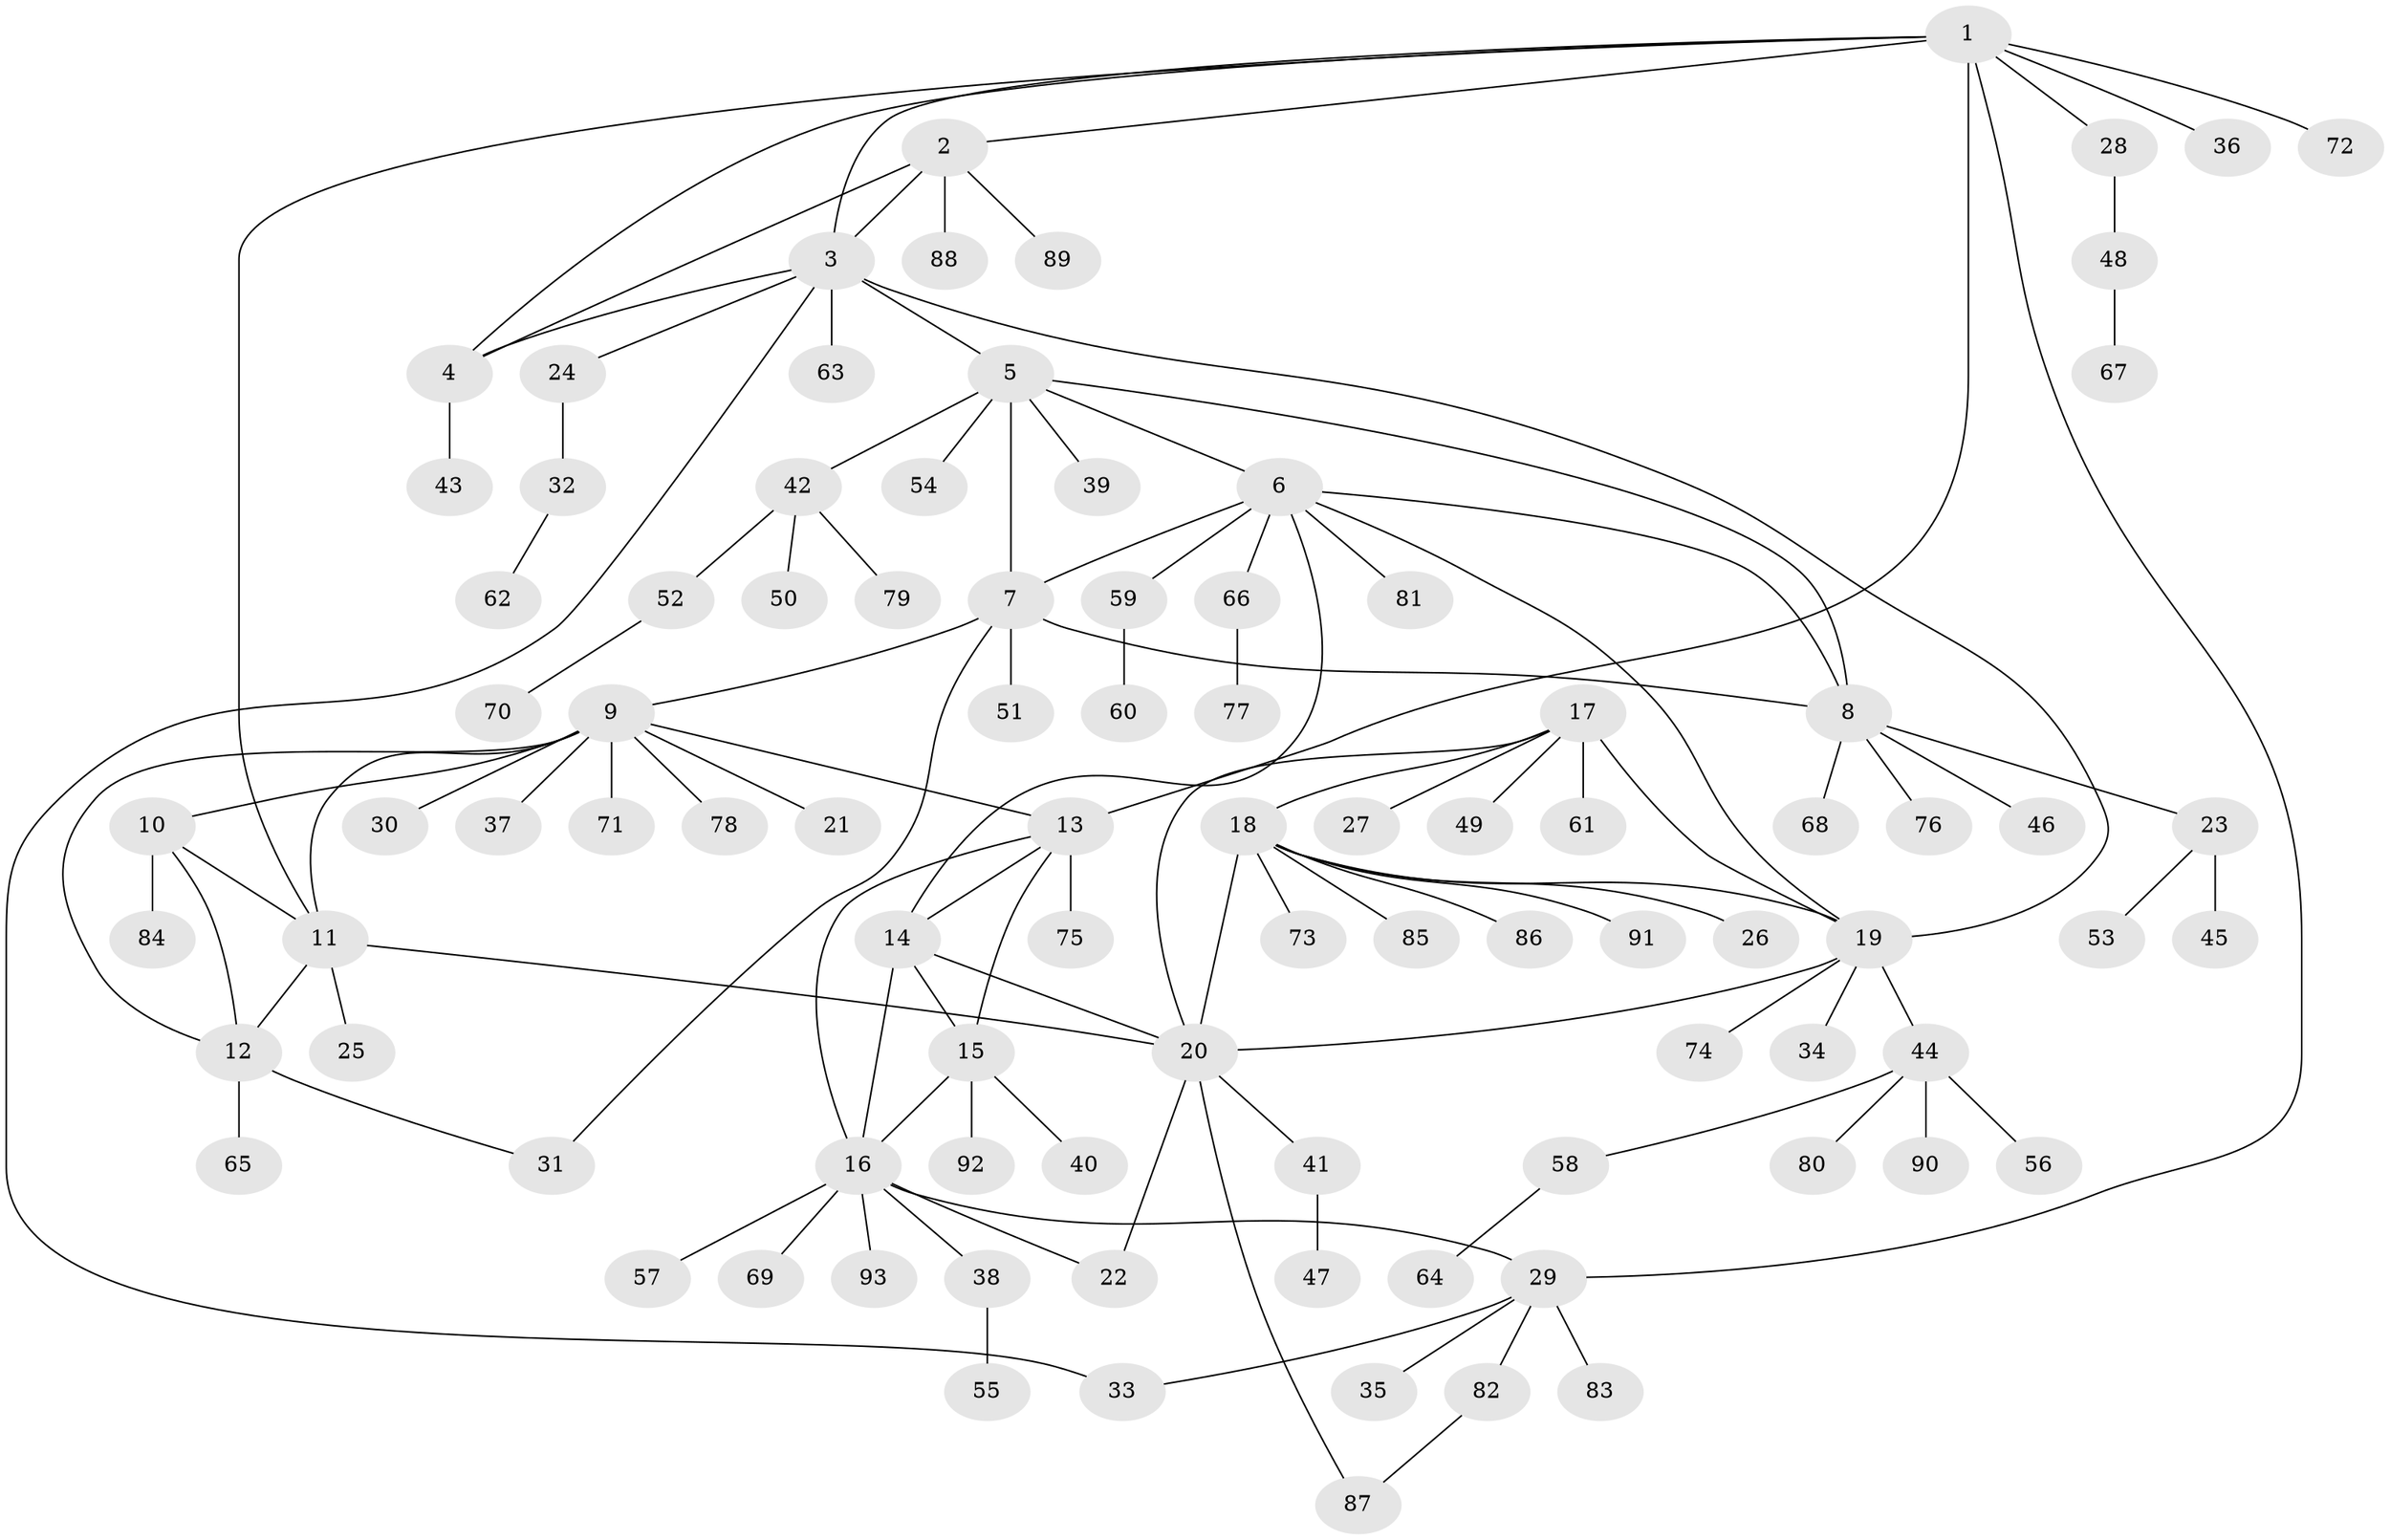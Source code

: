 // coarse degree distribution, {5: 0.08928571428571429, 8: 0.05357142857142857, 4: 0.08928571428571429, 1: 0.5178571428571429, 2: 0.10714285714285714, 3: 0.03571428571428571, 6: 0.07142857142857142, 7: 0.03571428571428571}
// Generated by graph-tools (version 1.1) at 2025/37/03/04/25 23:37:31]
// undirected, 93 vertices, 118 edges
graph export_dot {
  node [color=gray90,style=filled];
  1;
  2;
  3;
  4;
  5;
  6;
  7;
  8;
  9;
  10;
  11;
  12;
  13;
  14;
  15;
  16;
  17;
  18;
  19;
  20;
  21;
  22;
  23;
  24;
  25;
  26;
  27;
  28;
  29;
  30;
  31;
  32;
  33;
  34;
  35;
  36;
  37;
  38;
  39;
  40;
  41;
  42;
  43;
  44;
  45;
  46;
  47;
  48;
  49;
  50;
  51;
  52;
  53;
  54;
  55;
  56;
  57;
  58;
  59;
  60;
  61;
  62;
  63;
  64;
  65;
  66;
  67;
  68;
  69;
  70;
  71;
  72;
  73;
  74;
  75;
  76;
  77;
  78;
  79;
  80;
  81;
  82;
  83;
  84;
  85;
  86;
  87;
  88;
  89;
  90;
  91;
  92;
  93;
  1 -- 2;
  1 -- 3;
  1 -- 4;
  1 -- 11;
  1 -- 13;
  1 -- 28;
  1 -- 29;
  1 -- 36;
  1 -- 72;
  2 -- 3;
  2 -- 4;
  2 -- 88;
  2 -- 89;
  3 -- 4;
  3 -- 5;
  3 -- 19;
  3 -- 24;
  3 -- 33;
  3 -- 63;
  4 -- 43;
  5 -- 6;
  5 -- 7;
  5 -- 8;
  5 -- 39;
  5 -- 42;
  5 -- 54;
  6 -- 7;
  6 -- 8;
  6 -- 14;
  6 -- 19;
  6 -- 59;
  6 -- 66;
  6 -- 81;
  7 -- 8;
  7 -- 9;
  7 -- 31;
  7 -- 51;
  8 -- 23;
  8 -- 46;
  8 -- 68;
  8 -- 76;
  9 -- 10;
  9 -- 11;
  9 -- 12;
  9 -- 13;
  9 -- 21;
  9 -- 30;
  9 -- 37;
  9 -- 71;
  9 -- 78;
  10 -- 11;
  10 -- 12;
  10 -- 84;
  11 -- 12;
  11 -- 20;
  11 -- 25;
  12 -- 31;
  12 -- 65;
  13 -- 14;
  13 -- 15;
  13 -- 16;
  13 -- 75;
  14 -- 15;
  14 -- 16;
  14 -- 20;
  15 -- 16;
  15 -- 40;
  15 -- 92;
  16 -- 22;
  16 -- 29;
  16 -- 38;
  16 -- 57;
  16 -- 69;
  16 -- 93;
  17 -- 18;
  17 -- 19;
  17 -- 20;
  17 -- 27;
  17 -- 49;
  17 -- 61;
  18 -- 19;
  18 -- 20;
  18 -- 26;
  18 -- 73;
  18 -- 85;
  18 -- 86;
  18 -- 91;
  19 -- 20;
  19 -- 34;
  19 -- 44;
  19 -- 74;
  20 -- 22;
  20 -- 41;
  20 -- 87;
  23 -- 45;
  23 -- 53;
  24 -- 32;
  28 -- 48;
  29 -- 33;
  29 -- 35;
  29 -- 82;
  29 -- 83;
  32 -- 62;
  38 -- 55;
  41 -- 47;
  42 -- 50;
  42 -- 52;
  42 -- 79;
  44 -- 56;
  44 -- 58;
  44 -- 80;
  44 -- 90;
  48 -- 67;
  52 -- 70;
  58 -- 64;
  59 -- 60;
  66 -- 77;
  82 -- 87;
}

